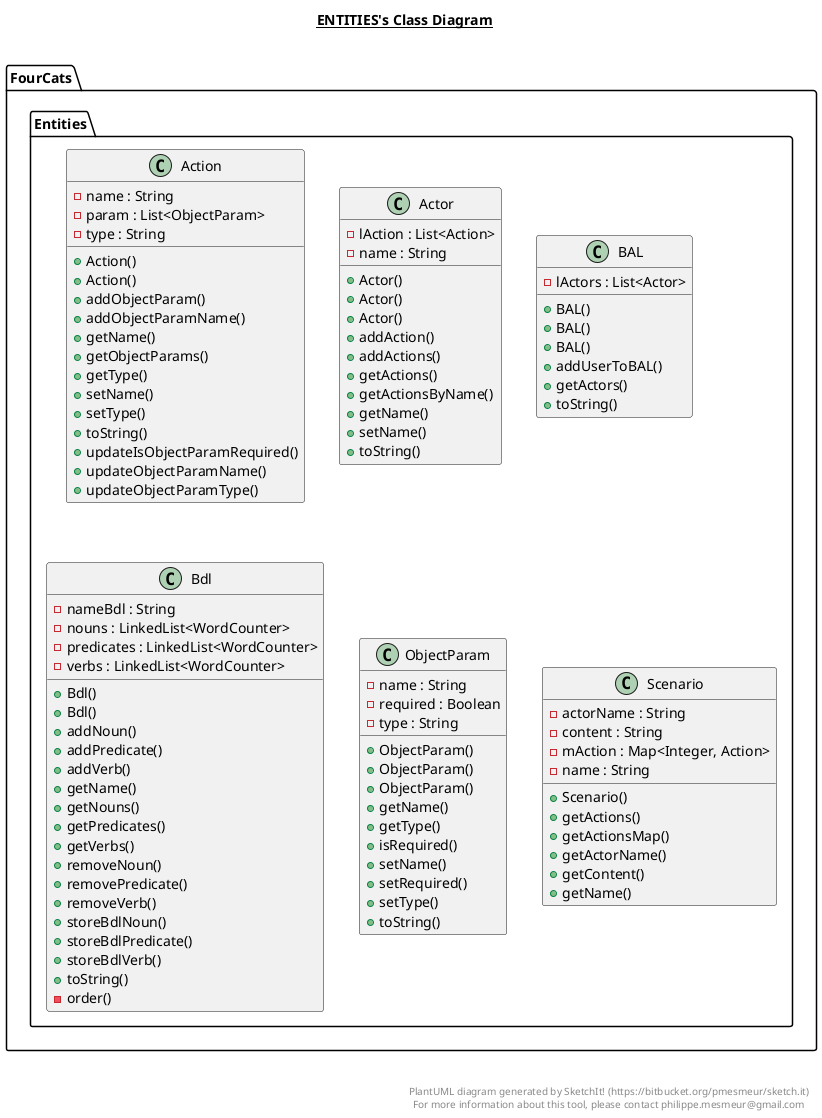 @startuml

title __ENTITIES's Class Diagram__\n

  namespace FourCats {
    namespace Entities {
      class FourCats.Entities.Action {
          - name : String
          - param : List<ObjectParam>
          - type : String
          + Action()
          + Action()
          + addObjectParam()
          + addObjectParamName()
          + getName()
          + getObjectParams()
          + getType()
          + setName()
          + setType()
          + toString()
          + updateIsObjectParamRequired()
          + updateObjectParamName()
          + updateObjectParamType()
      }
    }
  }
  

  namespace FourCats {
    namespace Entities {
      class FourCats.Entities.Actor {
          - lAction : List<Action>
          - name : String
          + Actor()
          + Actor()
          + Actor()
          + addAction()
          + addActions()
          + getActions()
          + getActionsByName()
          + getName()
          + setName()
          + toString()
      }
    }
  }
  

  namespace FourCats {
    namespace Entities {
      class FourCats.Entities.BAL {
          - lActors : List<Actor>
          + BAL()
          + BAL()
          + BAL()
          + addUserToBAL()
          + getActors()
          + toString()
      }
    }
  }
  

  namespace FourCats {
    namespace Entities {
      class FourCats.Entities.Bdl {
          - nameBdl : String
          - nouns : LinkedList<WordCounter>
          - predicates : LinkedList<WordCounter>
          - verbs : LinkedList<WordCounter>
          + Bdl()
          + Bdl()
          + addNoun()
          + addPredicate()
          + addVerb()
          + getName()
          + getNouns()
          + getPredicates()
          + getVerbs()
          + removeNoun()
          + removePredicate()
          + removeVerb()
          + storeBdlNoun()
          + storeBdlPredicate()
          + storeBdlVerb()
          + toString()
          - order()
      }
    }
  }
  

  namespace FourCats {
    namespace Entities {
      class FourCats.Entities.ObjectParam {
          - name : String
          - required : Boolean
          - type : String
          + ObjectParam()
          + ObjectParam()
          + ObjectParam()
          + getName()
          + getType()
          + isRequired()
          + setName()
          + setRequired()
          + setType()
          + toString()
      }
    }
  }
  

  namespace FourCats {
    namespace Entities {
      class FourCats.Entities.Scenario {
          - actorName : String
          - content : String
          - mAction : Map<Integer, Action>
          - name : String
          + Scenario()
          + getActions()
          + getActionsMap()
          + getActorName()
          + getContent()
          + getName()
      }
    }
  }
  



right footer


PlantUML diagram generated by SketchIt! (https://bitbucket.org/pmesmeur/sketch.it)
For more information about this tool, please contact philippe.mesmeur@gmail.com
endfooter

@enduml
